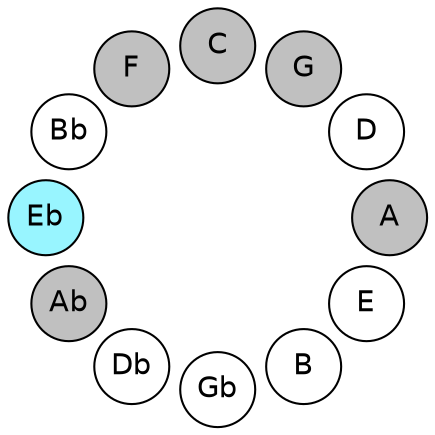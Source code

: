 
graph {

layout = circo;
mindist = .1

node [shape = circle, fontname = Helvetica, margin = 0, style = filled]
edge [style=invis]

subgraph 1 {
	E -- B -- Gb -- Db -- Ab -- Eb -- Bb -- F -- C -- G -- D -- A -- E
}

E [fillcolor = white];
B [fillcolor = white];
Gb [fillcolor = white];
Db [fillcolor = white];
Ab [fillcolor = gray];
Eb [fillcolor = cadetblue1];
Bb [fillcolor = white];
F [fillcolor = gray];
C [fillcolor = gray];
G [fillcolor = gray];
D [fillcolor = white];
A [fillcolor = gray];
}
